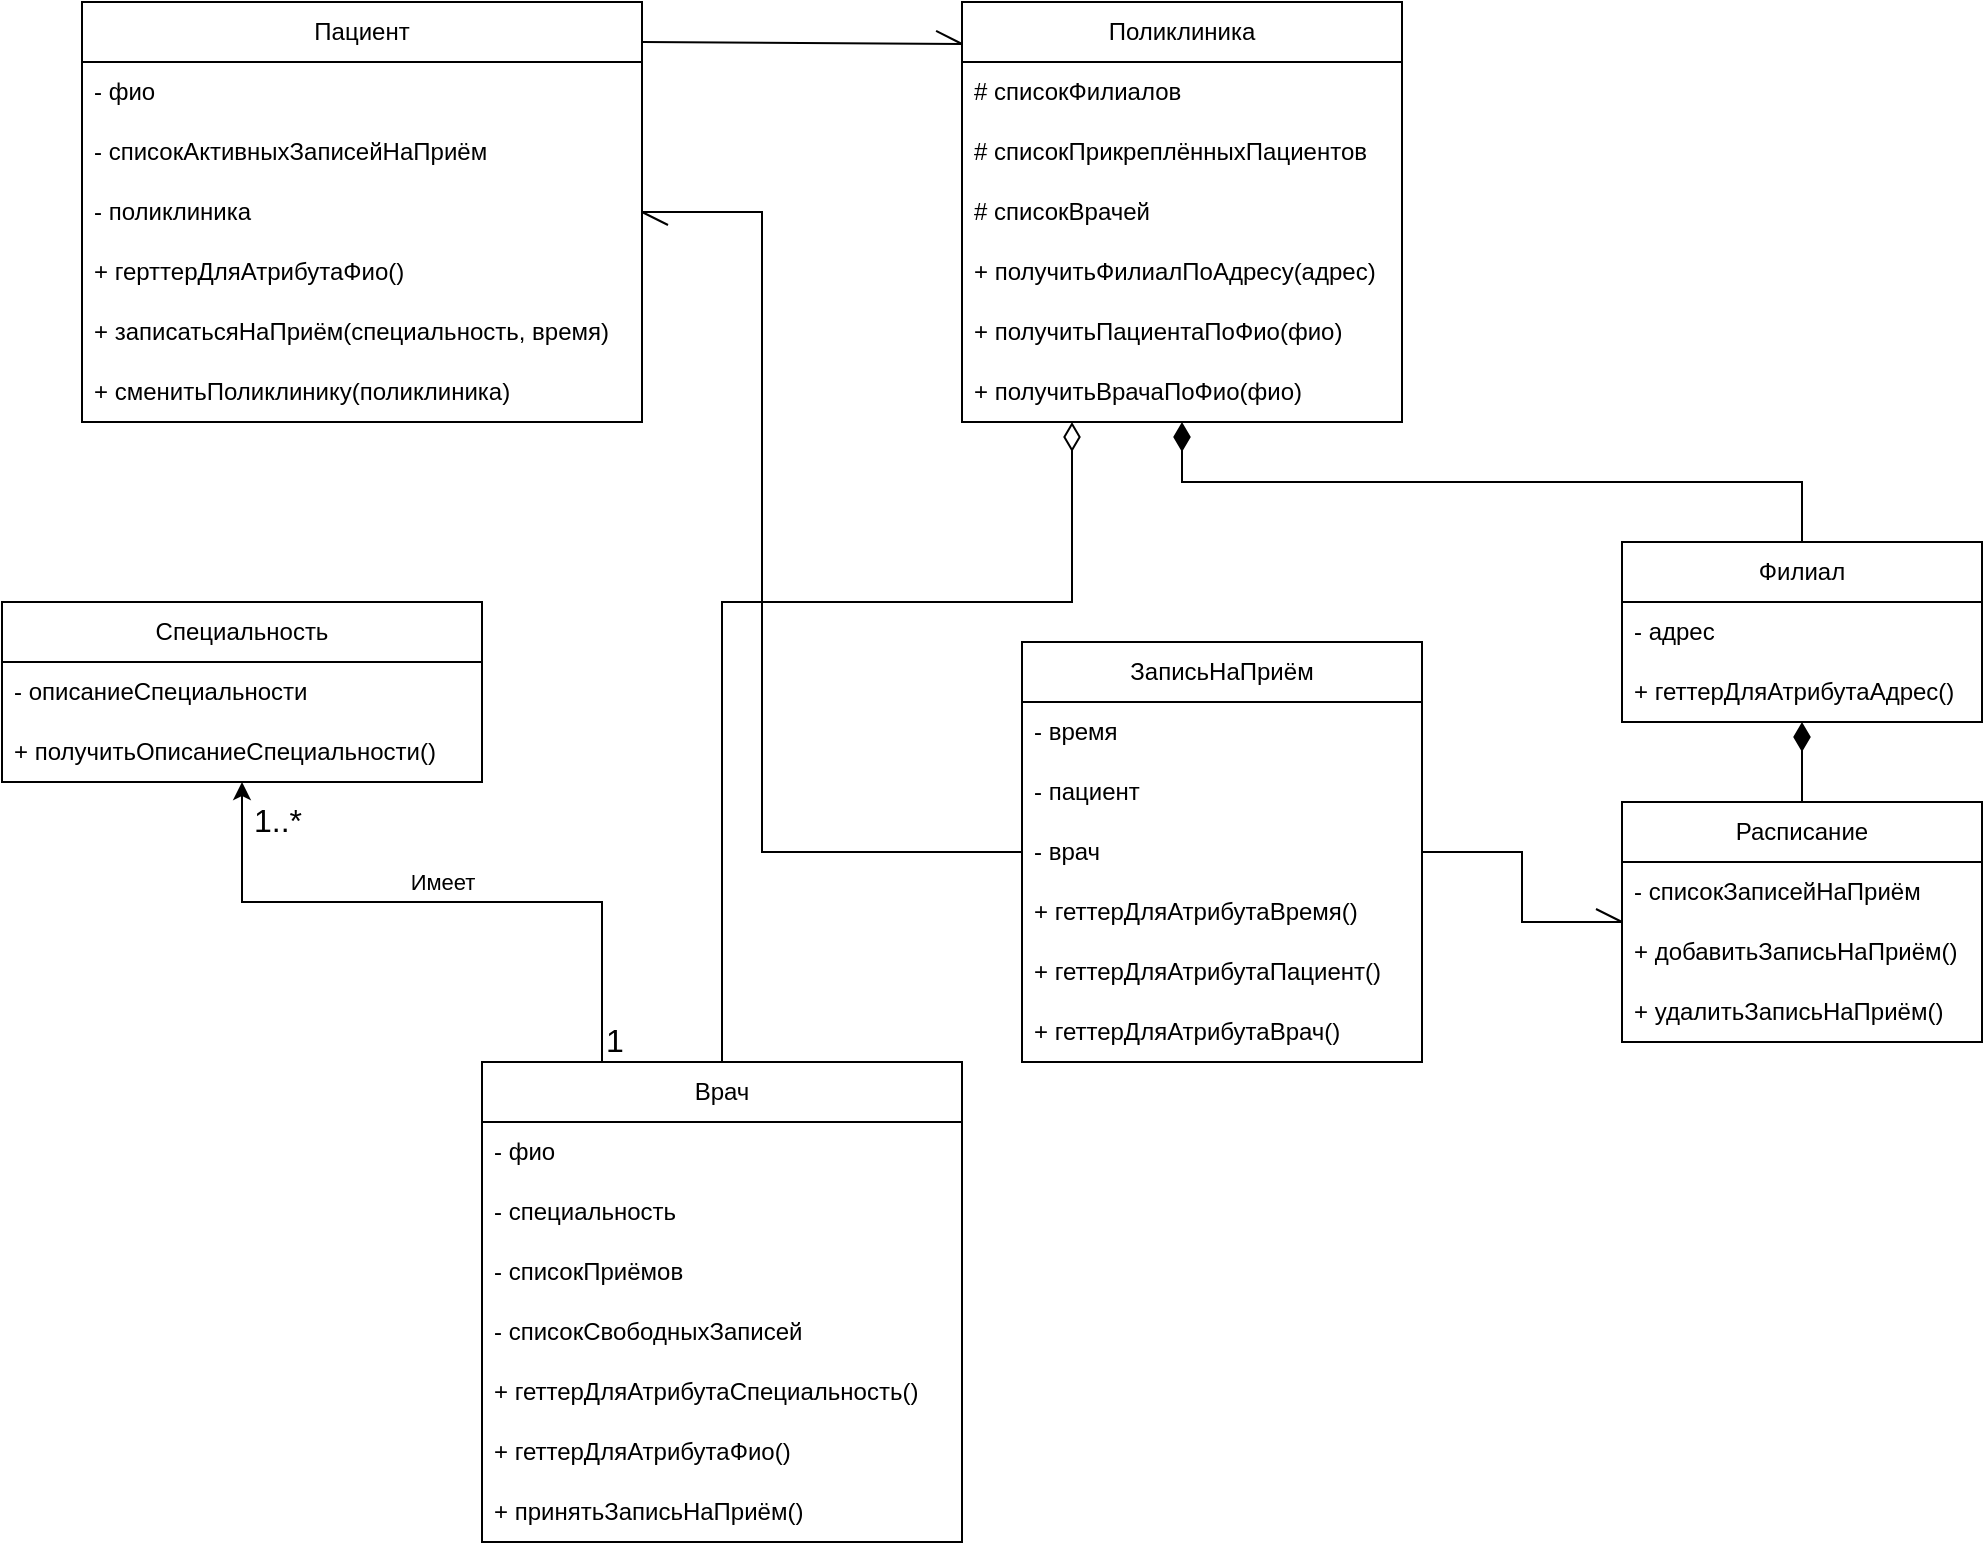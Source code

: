 <mxfile version="26.2.5">
  <diagram name="Страница — 1" id="pMFf98c1z_oLqp8s7Col">
    <mxGraphModel dx="1500" dy="970" grid="1" gridSize="10" guides="1" tooltips="1" connect="1" arrows="1" fold="1" page="1" pageScale="1" pageWidth="1100" pageHeight="850" math="0" shadow="0">
      <root>
        <mxCell id="0" />
        <mxCell id="1" parent="0" />
        <mxCell id="Q0czgJnbwS5Su2IYvqxh-1" value="Врач" style="swimlane;fontStyle=0;childLayout=stackLayout;horizontal=1;startSize=30;horizontalStack=0;resizeParent=1;resizeParentMax=0;resizeLast=0;collapsible=1;marginBottom=0;whiteSpace=wrap;html=1;" parent="1" vertex="1">
          <mxGeometry x="300" y="560" width="240" height="240" as="geometry">
            <mxRectangle x="400" y="400" width="70" height="30" as="alternateBounds" />
          </mxGeometry>
        </mxCell>
        <mxCell id="5usdwrtkrDACO3rNz_Sn-19" value="- фио" style="text;strokeColor=none;fillColor=none;align=left;verticalAlign=middle;spacingLeft=4;spacingRight=4;overflow=hidden;points=[[0,0.5],[1,0.5]];portConstraint=eastwest;rotatable=0;whiteSpace=wrap;html=1;" vertex="1" parent="Q0czgJnbwS5Su2IYvqxh-1">
          <mxGeometry y="30" width="240" height="30" as="geometry" />
        </mxCell>
        <mxCell id="Q0czgJnbwS5Su2IYvqxh-2" value="- специальность" style="text;strokeColor=none;fillColor=none;align=left;verticalAlign=middle;spacingLeft=4;spacingRight=4;overflow=hidden;points=[[0,0.5],[1,0.5]];portConstraint=eastwest;rotatable=0;whiteSpace=wrap;html=1;" parent="Q0czgJnbwS5Su2IYvqxh-1" vertex="1">
          <mxGeometry y="60" width="240" height="30" as="geometry" />
        </mxCell>
        <mxCell id="5usdwrtkrDACO3rNz_Sn-1" value="- списокПриёмов" style="text;strokeColor=none;fillColor=none;align=left;verticalAlign=middle;spacingLeft=4;spacingRight=4;overflow=hidden;points=[[0,0.5],[1,0.5]];portConstraint=eastwest;rotatable=0;whiteSpace=wrap;html=1;" vertex="1" parent="Q0czgJnbwS5Su2IYvqxh-1">
          <mxGeometry y="90" width="240" height="30" as="geometry" />
        </mxCell>
        <mxCell id="5usdwrtkrDACO3rNz_Sn-22" value="- списокСвободныхЗаписей" style="text;strokeColor=none;fillColor=none;align=left;verticalAlign=middle;spacingLeft=4;spacingRight=4;overflow=hidden;points=[[0,0.5],[1,0.5]];portConstraint=eastwest;rotatable=0;whiteSpace=wrap;html=1;" vertex="1" parent="Q0czgJnbwS5Su2IYvqxh-1">
          <mxGeometry y="120" width="240" height="30" as="geometry" />
        </mxCell>
        <mxCell id="Q0czgJnbwS5Su2IYvqxh-23" value="+ геттерДляАтрибутаСпециальность()" style="text;strokeColor=none;fillColor=none;align=left;verticalAlign=middle;spacingLeft=4;spacingRight=4;overflow=hidden;points=[[0,0.5],[1,0.5]];portConstraint=eastwest;rotatable=0;whiteSpace=wrap;html=1;" parent="Q0czgJnbwS5Su2IYvqxh-1" vertex="1">
          <mxGeometry y="150" width="240" height="30" as="geometry" />
        </mxCell>
        <mxCell id="5usdwrtkrDACO3rNz_Sn-20" value="+ геттерДляАтрибутаФио()" style="text;strokeColor=none;fillColor=none;align=left;verticalAlign=middle;spacingLeft=4;spacingRight=4;overflow=hidden;points=[[0,0.5],[1,0.5]];portConstraint=eastwest;rotatable=0;whiteSpace=wrap;html=1;" vertex="1" parent="Q0czgJnbwS5Su2IYvqxh-1">
          <mxGeometry y="180" width="240" height="30" as="geometry" />
        </mxCell>
        <mxCell id="5usdwrtkrDACO3rNz_Sn-7" value="+ принятьЗаписьНаПриём()" style="text;strokeColor=none;fillColor=none;align=left;verticalAlign=middle;spacingLeft=4;spacingRight=4;overflow=hidden;points=[[0,0.5],[1,0.5]];portConstraint=eastwest;rotatable=0;whiteSpace=wrap;html=1;" vertex="1" parent="Q0czgJnbwS5Su2IYvqxh-1">
          <mxGeometry y="210" width="240" height="30" as="geometry" />
        </mxCell>
        <mxCell id="Q0czgJnbwS5Su2IYvqxh-6" value="Расписание" style="swimlane;fontStyle=0;childLayout=stackLayout;horizontal=1;startSize=30;horizontalStack=0;resizeParent=1;resizeParentMax=0;resizeLast=0;collapsible=1;marginBottom=0;whiteSpace=wrap;html=1;" parent="1" vertex="1">
          <mxGeometry x="870" y="430" width="180" height="120" as="geometry">
            <mxRectangle x="790" y="430" width="110" height="30" as="alternateBounds" />
          </mxGeometry>
        </mxCell>
        <mxCell id="Q0czgJnbwS5Su2IYvqxh-7" value="- списокЗаписейНаПриём" style="text;strokeColor=none;fillColor=none;align=left;verticalAlign=middle;spacingLeft=4;spacingRight=4;overflow=hidden;points=[[0,0.5],[1,0.5]];portConstraint=eastwest;rotatable=0;whiteSpace=wrap;html=1;" parent="Q0czgJnbwS5Su2IYvqxh-6" vertex="1">
          <mxGeometry y="30" width="180" height="30" as="geometry" />
        </mxCell>
        <mxCell id="Q0czgJnbwS5Su2IYvqxh-8" value="+ добавитьЗаписьНаПриём()" style="text;strokeColor=none;fillColor=none;align=left;verticalAlign=middle;spacingLeft=4;spacingRight=4;overflow=hidden;points=[[0,0.5],[1,0.5]];portConstraint=eastwest;rotatable=0;whiteSpace=wrap;html=1;" parent="Q0czgJnbwS5Su2IYvqxh-6" vertex="1">
          <mxGeometry y="60" width="180" height="30" as="geometry" />
        </mxCell>
        <mxCell id="Q0czgJnbwS5Su2IYvqxh-9" value="+ удалитьЗаписьНаПриём()" style="text;strokeColor=none;fillColor=none;align=left;verticalAlign=middle;spacingLeft=4;spacingRight=4;overflow=hidden;points=[[0,0.5],[1,0.5]];portConstraint=eastwest;rotatable=0;whiteSpace=wrap;html=1;" parent="Q0czgJnbwS5Su2IYvqxh-6" vertex="1">
          <mxGeometry y="90" width="180" height="30" as="geometry" />
        </mxCell>
        <mxCell id="Q0czgJnbwS5Su2IYvqxh-10" value="Пациент" style="swimlane;fontStyle=0;childLayout=stackLayout;horizontal=1;startSize=30;horizontalStack=0;resizeParent=1;resizeParentMax=0;resizeLast=0;collapsible=1;marginBottom=0;whiteSpace=wrap;html=1;" parent="1" vertex="1">
          <mxGeometry x="100" y="30" width="280" height="210" as="geometry">
            <mxRectangle x="100" y="30" width="90" height="30" as="alternateBounds" />
          </mxGeometry>
        </mxCell>
        <mxCell id="5usdwrtkrDACO3rNz_Sn-11" value="- фио" style="text;strokeColor=none;fillColor=none;align=left;verticalAlign=middle;spacingLeft=4;spacingRight=4;overflow=hidden;points=[[0,0.5],[1,0.5]];portConstraint=eastwest;rotatable=0;whiteSpace=wrap;html=1;" vertex="1" parent="Q0czgJnbwS5Su2IYvqxh-10">
          <mxGeometry y="30" width="280" height="30" as="geometry" />
        </mxCell>
        <mxCell id="Q0czgJnbwS5Su2IYvqxh-11" value="- списокАктивныхЗаписейНаПриём" style="text;strokeColor=none;fillColor=none;align=left;verticalAlign=middle;spacingLeft=4;spacingRight=4;overflow=hidden;points=[[0,0.5],[1,0.5]];portConstraint=eastwest;rotatable=0;whiteSpace=wrap;html=1;" parent="Q0czgJnbwS5Su2IYvqxh-10" vertex="1">
          <mxGeometry y="60" width="280" height="30" as="geometry" />
        </mxCell>
        <mxCell id="Q0czgJnbwS5Su2IYvqxh-13" value="- поликлиника" style="text;strokeColor=none;fillColor=none;align=left;verticalAlign=middle;spacingLeft=4;spacingRight=4;overflow=hidden;points=[[0,0.5],[1,0.5]];portConstraint=eastwest;rotatable=0;whiteSpace=wrap;html=1;" parent="Q0czgJnbwS5Su2IYvqxh-10" vertex="1">
          <mxGeometry y="90" width="280" height="30" as="geometry" />
        </mxCell>
        <mxCell id="5usdwrtkrDACO3rNz_Sn-21" value="+ герттерДляАтрибутаФио()" style="text;strokeColor=none;fillColor=none;align=left;verticalAlign=middle;spacingLeft=4;spacingRight=4;overflow=hidden;points=[[0,0.5],[1,0.5]];portConstraint=eastwest;rotatable=0;whiteSpace=wrap;html=1;" vertex="1" parent="Q0czgJnbwS5Su2IYvqxh-10">
          <mxGeometry y="120" width="280" height="30" as="geometry" />
        </mxCell>
        <mxCell id="Q0czgJnbwS5Su2IYvqxh-12" value="+ записатьсяНаПриём(специальность, время)" style="text;strokeColor=none;fillColor=none;align=left;verticalAlign=middle;spacingLeft=4;spacingRight=4;overflow=hidden;points=[[0,0.5],[1,0.5]];portConstraint=eastwest;rotatable=0;whiteSpace=wrap;html=1;" parent="Q0czgJnbwS5Su2IYvqxh-10" vertex="1">
          <mxGeometry y="150" width="280" height="30" as="geometry" />
        </mxCell>
        <mxCell id="Q0czgJnbwS5Su2IYvqxh-32" value="&lt;div&gt;+ сменитьПоликлинику(поликлиника)&lt;/div&gt;" style="text;strokeColor=none;fillColor=none;align=left;verticalAlign=middle;spacingLeft=4;spacingRight=4;overflow=hidden;points=[[0,0.5],[1,0.5]];portConstraint=eastwest;rotatable=0;whiteSpace=wrap;html=1;" parent="Q0czgJnbwS5Su2IYvqxh-10" vertex="1">
          <mxGeometry y="180" width="280" height="30" as="geometry" />
        </mxCell>
        <mxCell id="Q0czgJnbwS5Su2IYvqxh-18" value="ЗаписьНаПриём" style="swimlane;fontStyle=0;childLayout=stackLayout;horizontal=1;startSize=30;horizontalStack=0;resizeParent=1;resizeParentMax=0;resizeLast=0;collapsible=1;marginBottom=0;whiteSpace=wrap;html=1;" parent="1" vertex="1">
          <mxGeometry x="570" y="350" width="200" height="210" as="geometry">
            <mxRectangle x="570" y="350" width="130" height="30" as="alternateBounds" />
          </mxGeometry>
        </mxCell>
        <mxCell id="Q0czgJnbwS5Su2IYvqxh-19" value="- время" style="text;strokeColor=none;fillColor=none;align=left;verticalAlign=middle;spacingLeft=4;spacingRight=4;overflow=hidden;points=[[0,0.5],[1,0.5]];portConstraint=eastwest;rotatable=0;whiteSpace=wrap;html=1;" parent="Q0czgJnbwS5Su2IYvqxh-18" vertex="1">
          <mxGeometry y="30" width="200" height="30" as="geometry" />
        </mxCell>
        <mxCell id="5usdwrtkrDACO3rNz_Sn-2" value="- пациент" style="text;strokeColor=none;fillColor=none;align=left;verticalAlign=middle;spacingLeft=4;spacingRight=4;overflow=hidden;points=[[0,0.5],[1,0.5]];portConstraint=eastwest;rotatable=0;whiteSpace=wrap;html=1;" vertex="1" parent="Q0czgJnbwS5Su2IYvqxh-18">
          <mxGeometry y="60" width="200" height="30" as="geometry" />
        </mxCell>
        <mxCell id="5usdwrtkrDACO3rNz_Sn-3" value="- врач" style="text;strokeColor=none;fillColor=none;align=left;verticalAlign=middle;spacingLeft=4;spacingRight=4;overflow=hidden;points=[[0,0.5],[1,0.5]];portConstraint=eastwest;rotatable=0;whiteSpace=wrap;html=1;" vertex="1" parent="Q0czgJnbwS5Su2IYvqxh-18">
          <mxGeometry y="90" width="200" height="30" as="geometry" />
        </mxCell>
        <mxCell id="Q0czgJnbwS5Su2IYvqxh-20" value="+ геттерДляАтрибутаВремя()" style="text;strokeColor=none;fillColor=none;align=left;verticalAlign=middle;spacingLeft=4;spacingRight=4;overflow=hidden;points=[[0,0.5],[1,0.5]];portConstraint=eastwest;rotatable=0;whiteSpace=wrap;html=1;" parent="Q0czgJnbwS5Su2IYvqxh-18" vertex="1">
          <mxGeometry y="120" width="200" height="30" as="geometry" />
        </mxCell>
        <mxCell id="5usdwrtkrDACO3rNz_Sn-4" value="+ геттерДляАтрибутаПациент()" style="text;strokeColor=none;fillColor=none;align=left;verticalAlign=middle;spacingLeft=4;spacingRight=4;overflow=hidden;points=[[0,0.5],[1,0.5]];portConstraint=eastwest;rotatable=0;whiteSpace=wrap;html=1;" vertex="1" parent="Q0czgJnbwS5Su2IYvqxh-18">
          <mxGeometry y="150" width="200" height="30" as="geometry" />
        </mxCell>
        <mxCell id="5usdwrtkrDACO3rNz_Sn-5" value="+ геттерДляАтрибутаВрач()" style="text;strokeColor=none;fillColor=none;align=left;verticalAlign=middle;spacingLeft=4;spacingRight=4;overflow=hidden;points=[[0,0.5],[1,0.5]];portConstraint=eastwest;rotatable=0;whiteSpace=wrap;html=1;" vertex="1" parent="Q0czgJnbwS5Su2IYvqxh-18">
          <mxGeometry y="180" width="200" height="30" as="geometry" />
        </mxCell>
        <mxCell id="Q0czgJnbwS5Su2IYvqxh-24" value="Поликлиника" style="swimlane;fontStyle=0;childLayout=stackLayout;horizontal=1;startSize=30;horizontalStack=0;resizeParent=1;resizeParentMax=0;resizeLast=0;collapsible=1;marginBottom=0;whiteSpace=wrap;html=1;" parent="1" vertex="1">
          <mxGeometry x="540" y="30" width="220" height="210" as="geometry">
            <mxRectangle x="540" y="20" width="110" height="30" as="alternateBounds" />
          </mxGeometry>
        </mxCell>
        <mxCell id="Q0czgJnbwS5Su2IYvqxh-25" value="# списокФилиалов" style="text;strokeColor=none;fillColor=none;align=left;verticalAlign=middle;spacingLeft=4;spacingRight=4;overflow=hidden;points=[[0,0.5],[1,0.5]];portConstraint=eastwest;rotatable=0;whiteSpace=wrap;html=1;" parent="Q0czgJnbwS5Su2IYvqxh-24" vertex="1">
          <mxGeometry y="30" width="220" height="30" as="geometry" />
        </mxCell>
        <mxCell id="5usdwrtkrDACO3rNz_Sn-9" value="# списокПрикреплённыхПациентов" style="text;strokeColor=none;fillColor=none;align=left;verticalAlign=middle;spacingLeft=4;spacingRight=4;overflow=hidden;points=[[0,0.5],[1,0.5]];portConstraint=eastwest;rotatable=0;whiteSpace=wrap;html=1;" vertex="1" parent="Q0czgJnbwS5Su2IYvqxh-24">
          <mxGeometry y="60" width="220" height="30" as="geometry" />
        </mxCell>
        <mxCell id="5usdwrtkrDACO3rNz_Sn-12" value="# списокВрачей" style="text;strokeColor=none;fillColor=none;align=left;verticalAlign=middle;spacingLeft=4;spacingRight=4;overflow=hidden;points=[[0,0.5],[1,0.5]];portConstraint=eastwest;rotatable=0;whiteSpace=wrap;html=1;" vertex="1" parent="Q0czgJnbwS5Su2IYvqxh-24">
          <mxGeometry y="90" width="220" height="30" as="geometry" />
        </mxCell>
        <mxCell id="5usdwrtkrDACO3rNz_Sn-6" value="+ получитьФилиалПоАдресу(адрес)" style="text;strokeColor=none;fillColor=none;align=left;verticalAlign=middle;spacingLeft=4;spacingRight=4;overflow=hidden;points=[[0,0.5],[1,0.5]];portConstraint=eastwest;rotatable=0;whiteSpace=wrap;html=1;" vertex="1" parent="Q0czgJnbwS5Su2IYvqxh-24">
          <mxGeometry y="120" width="220" height="30" as="geometry" />
        </mxCell>
        <mxCell id="5usdwrtkrDACO3rNz_Sn-10" value="+ получитьПациентаПоФио(фио)" style="text;strokeColor=none;fillColor=none;align=left;verticalAlign=middle;spacingLeft=4;spacingRight=4;overflow=hidden;points=[[0,0.5],[1,0.5]];portConstraint=eastwest;rotatable=0;whiteSpace=wrap;html=1;" vertex="1" parent="Q0czgJnbwS5Su2IYvqxh-24">
          <mxGeometry y="150" width="220" height="30" as="geometry" />
        </mxCell>
        <mxCell id="5usdwrtkrDACO3rNz_Sn-13" value="+ получитьВрачаПоФио(фио)" style="text;strokeColor=none;fillColor=none;align=left;verticalAlign=middle;spacingLeft=4;spacingRight=4;overflow=hidden;points=[[0,0.5],[1,0.5]];portConstraint=eastwest;rotatable=0;whiteSpace=wrap;html=1;" vertex="1" parent="Q0czgJnbwS5Su2IYvqxh-24">
          <mxGeometry y="180" width="220" height="30" as="geometry" />
        </mxCell>
        <mxCell id="Q0czgJnbwS5Su2IYvqxh-28" value="Филиал" style="swimlane;fontStyle=0;childLayout=stackLayout;horizontal=1;startSize=30;horizontalStack=0;resizeParent=1;resizeParentMax=0;resizeLast=0;collapsible=1;marginBottom=0;whiteSpace=wrap;html=1;" parent="1" vertex="1">
          <mxGeometry x="870" y="300" width="180" height="90" as="geometry">
            <mxRectangle x="800" y="290" width="80" height="30" as="alternateBounds" />
          </mxGeometry>
        </mxCell>
        <mxCell id="Q0czgJnbwS5Su2IYvqxh-29" value="- адрес" style="text;strokeColor=none;fillColor=none;align=left;verticalAlign=middle;spacingLeft=4;spacingRight=4;overflow=hidden;points=[[0,0.5],[1,0.5]];portConstraint=eastwest;rotatable=0;whiteSpace=wrap;html=1;" parent="Q0czgJnbwS5Su2IYvqxh-28" vertex="1">
          <mxGeometry y="30" width="180" height="30" as="geometry" />
        </mxCell>
        <mxCell id="Q0czgJnbwS5Su2IYvqxh-30" value="+ геттерДляАтрибутаАдрес()" style="text;strokeColor=none;fillColor=none;align=left;verticalAlign=middle;spacingLeft=4;spacingRight=4;overflow=hidden;points=[[0,0.5],[1,0.5]];portConstraint=eastwest;rotatable=0;whiteSpace=wrap;html=1;" parent="Q0czgJnbwS5Su2IYvqxh-28" vertex="1">
          <mxGeometry y="60" width="180" height="30" as="geometry" />
        </mxCell>
        <mxCell id="5usdwrtkrDACO3rNz_Sn-24" value="" style="endArrow=diamondThin;html=1;rounded=0;exitX=0.5;exitY=0;exitDx=0;exitDy=0;entryX=0.5;entryY=1;entryDx=0;entryDy=0;endFill=1;startSize=6;endSize=12;" edge="1" parent="1" source="Q0czgJnbwS5Su2IYvqxh-28" target="Q0czgJnbwS5Su2IYvqxh-24">
          <mxGeometry width="50" height="50" relative="1" as="geometry">
            <mxPoint x="530" y="470" as="sourcePoint" />
            <mxPoint x="580" y="420" as="targetPoint" />
            <Array as="points">
              <mxPoint x="960" y="270" />
              <mxPoint x="650" y="270" />
            </Array>
          </mxGeometry>
        </mxCell>
        <mxCell id="5usdwrtkrDACO3rNz_Sn-25" value="" style="endArrow=diamondThin;html=1;rounded=0;exitX=0.5;exitY=0;exitDx=0;exitDy=0;entryX=0.5;entryY=1;entryDx=0;entryDy=0;endFill=1;endSize=12;" edge="1" parent="1" source="Q0czgJnbwS5Su2IYvqxh-6" target="Q0czgJnbwS5Su2IYvqxh-28">
          <mxGeometry width="50" height="50" relative="1" as="geometry">
            <mxPoint x="530" y="470" as="sourcePoint" />
            <mxPoint x="950" y="400" as="targetPoint" />
          </mxGeometry>
        </mxCell>
        <mxCell id="5usdwrtkrDACO3rNz_Sn-26" value="" style="endArrow=diamondThin;html=1;rounded=0;exitX=0.5;exitY=0;exitDx=0;exitDy=0;entryX=0.25;entryY=1;entryDx=0;entryDy=0;endFill=0;endSize=12;" edge="1" parent="1" source="Q0czgJnbwS5Su2IYvqxh-1" target="Q0czgJnbwS5Su2IYvqxh-24">
          <mxGeometry width="50" height="50" relative="1" as="geometry">
            <mxPoint x="530" y="470" as="sourcePoint" />
            <mxPoint x="580" y="420" as="targetPoint" />
            <Array as="points">
              <mxPoint x="420" y="330" />
              <mxPoint x="595" y="330" />
            </Array>
          </mxGeometry>
        </mxCell>
        <mxCell id="5usdwrtkrDACO3rNz_Sn-27" value="Специальность" style="swimlane;fontStyle=0;childLayout=stackLayout;horizontal=1;startSize=30;horizontalStack=0;resizeParent=1;resizeParentMax=0;resizeLast=0;collapsible=1;marginBottom=0;whiteSpace=wrap;html=1;" vertex="1" parent="1">
          <mxGeometry x="60" y="330" width="240" height="90" as="geometry">
            <mxRectangle x="60" y="330" width="130" height="30" as="alternateBounds" />
          </mxGeometry>
        </mxCell>
        <mxCell id="5usdwrtkrDACO3rNz_Sn-28" value="- описаниеСпециальности" style="text;strokeColor=none;fillColor=none;align=left;verticalAlign=middle;spacingLeft=4;spacingRight=4;overflow=hidden;points=[[0,0.5],[1,0.5]];portConstraint=eastwest;rotatable=0;whiteSpace=wrap;html=1;" vertex="1" parent="5usdwrtkrDACO3rNz_Sn-27">
          <mxGeometry y="30" width="240" height="30" as="geometry" />
        </mxCell>
        <mxCell id="5usdwrtkrDACO3rNz_Sn-29" value="+ получитьОписаниеСпециальности()" style="text;strokeColor=none;fillColor=none;align=left;verticalAlign=middle;spacingLeft=4;spacingRight=4;overflow=hidden;points=[[0,0.5],[1,0.5]];portConstraint=eastwest;rotatable=0;whiteSpace=wrap;html=1;" vertex="1" parent="5usdwrtkrDACO3rNz_Sn-27">
          <mxGeometry y="60" width="240" height="30" as="geometry" />
        </mxCell>
        <mxCell id="5usdwrtkrDACO3rNz_Sn-32" value="" style="endArrow=classic;html=1;rounded=0;entryX=0.5;entryY=1;entryDx=0;entryDy=0;exitX=0.25;exitY=0;exitDx=0;exitDy=0;" edge="1" parent="1" source="Q0czgJnbwS5Su2IYvqxh-1" target="5usdwrtkrDACO3rNz_Sn-27">
          <mxGeometry relative="1" as="geometry">
            <mxPoint x="520" y="450" as="sourcePoint" />
            <mxPoint x="680" y="450" as="targetPoint" />
            <Array as="points">
              <mxPoint x="360" y="480" />
              <mxPoint x="180" y="480" />
            </Array>
          </mxGeometry>
        </mxCell>
        <mxCell id="5usdwrtkrDACO3rNz_Sn-33" value="Имеет" style="edgeLabel;resizable=0;html=1;;align=center;verticalAlign=middle;" connectable="0" vertex="1" parent="5usdwrtkrDACO3rNz_Sn-32">
          <mxGeometry relative="1" as="geometry">
            <mxPoint y="-10" as="offset" />
          </mxGeometry>
        </mxCell>
        <mxCell id="5usdwrtkrDACO3rNz_Sn-34" value="&lt;div&gt;&lt;font style=&quot;font-size: 16px;&quot;&gt;1&lt;/font&gt;&lt;/div&gt;" style="edgeLabel;resizable=0;html=1;;align=left;verticalAlign=bottom;" connectable="0" vertex="1" parent="5usdwrtkrDACO3rNz_Sn-32">
          <mxGeometry x="-1" relative="1" as="geometry" />
        </mxCell>
        <mxCell id="5usdwrtkrDACO3rNz_Sn-35" value="&lt;font style=&quot;font-size: 16px;&quot;&gt;1..&lt;font&gt;*&lt;/font&gt;&lt;/font&gt;" style="edgeLabel;resizable=0;html=1;;align=right;verticalAlign=bottom;" connectable="0" vertex="1" parent="5usdwrtkrDACO3rNz_Sn-32">
          <mxGeometry x="1" relative="1" as="geometry">
            <mxPoint x="30" y="30" as="offset" />
          </mxGeometry>
        </mxCell>
        <mxCell id="5usdwrtkrDACO3rNz_Sn-36" value="" style="endArrow=openAsync;html=1;rounded=0;exitX=1;exitY=0.5;exitDx=0;exitDy=0;entryX=0;entryY=0.5;entryDx=0;entryDy=0;endFill=0;endSize=12;" edge="1" parent="1" source="Q0czgJnbwS5Su2IYvqxh-18" target="Q0czgJnbwS5Su2IYvqxh-6">
          <mxGeometry width="50" height="50" relative="1" as="geometry">
            <mxPoint x="580" y="470" as="sourcePoint" />
            <mxPoint x="630" y="420" as="targetPoint" />
            <Array as="points">
              <mxPoint x="820" y="455" />
              <mxPoint x="820" y="490" />
            </Array>
          </mxGeometry>
        </mxCell>
        <mxCell id="5usdwrtkrDACO3rNz_Sn-37" value="" style="endArrow=openAsync;html=1;rounded=0;exitX=0;exitY=0.5;exitDx=0;exitDy=0;entryX=1;entryY=0.5;entryDx=0;entryDy=0;endFill=0;endSize=12;" edge="1" parent="1" source="Q0czgJnbwS5Su2IYvqxh-18" target="Q0czgJnbwS5Su2IYvqxh-10">
          <mxGeometry width="50" height="50" relative="1" as="geometry">
            <mxPoint x="340" y="280" as="sourcePoint" />
            <mxPoint x="440" y="315" as="targetPoint" />
            <Array as="points">
              <mxPoint x="440" y="455" />
              <mxPoint x="440" y="135" />
            </Array>
          </mxGeometry>
        </mxCell>
        <mxCell id="5usdwrtkrDACO3rNz_Sn-38" value="" style="endArrow=openAsync;html=1;rounded=0;exitX=1;exitY=0.095;exitDx=0;exitDy=0;exitPerimeter=0;entryX=0;entryY=0.1;entryDx=0;entryDy=0;entryPerimeter=0;endSize=12;endFill=0;" edge="1" parent="1" source="Q0czgJnbwS5Su2IYvqxh-10" target="Q0czgJnbwS5Su2IYvqxh-24">
          <mxGeometry width="50" height="50" relative="1" as="geometry">
            <mxPoint x="420" y="40" as="sourcePoint" />
            <mxPoint x="630" y="420" as="targetPoint" />
          </mxGeometry>
        </mxCell>
      </root>
    </mxGraphModel>
  </diagram>
</mxfile>
